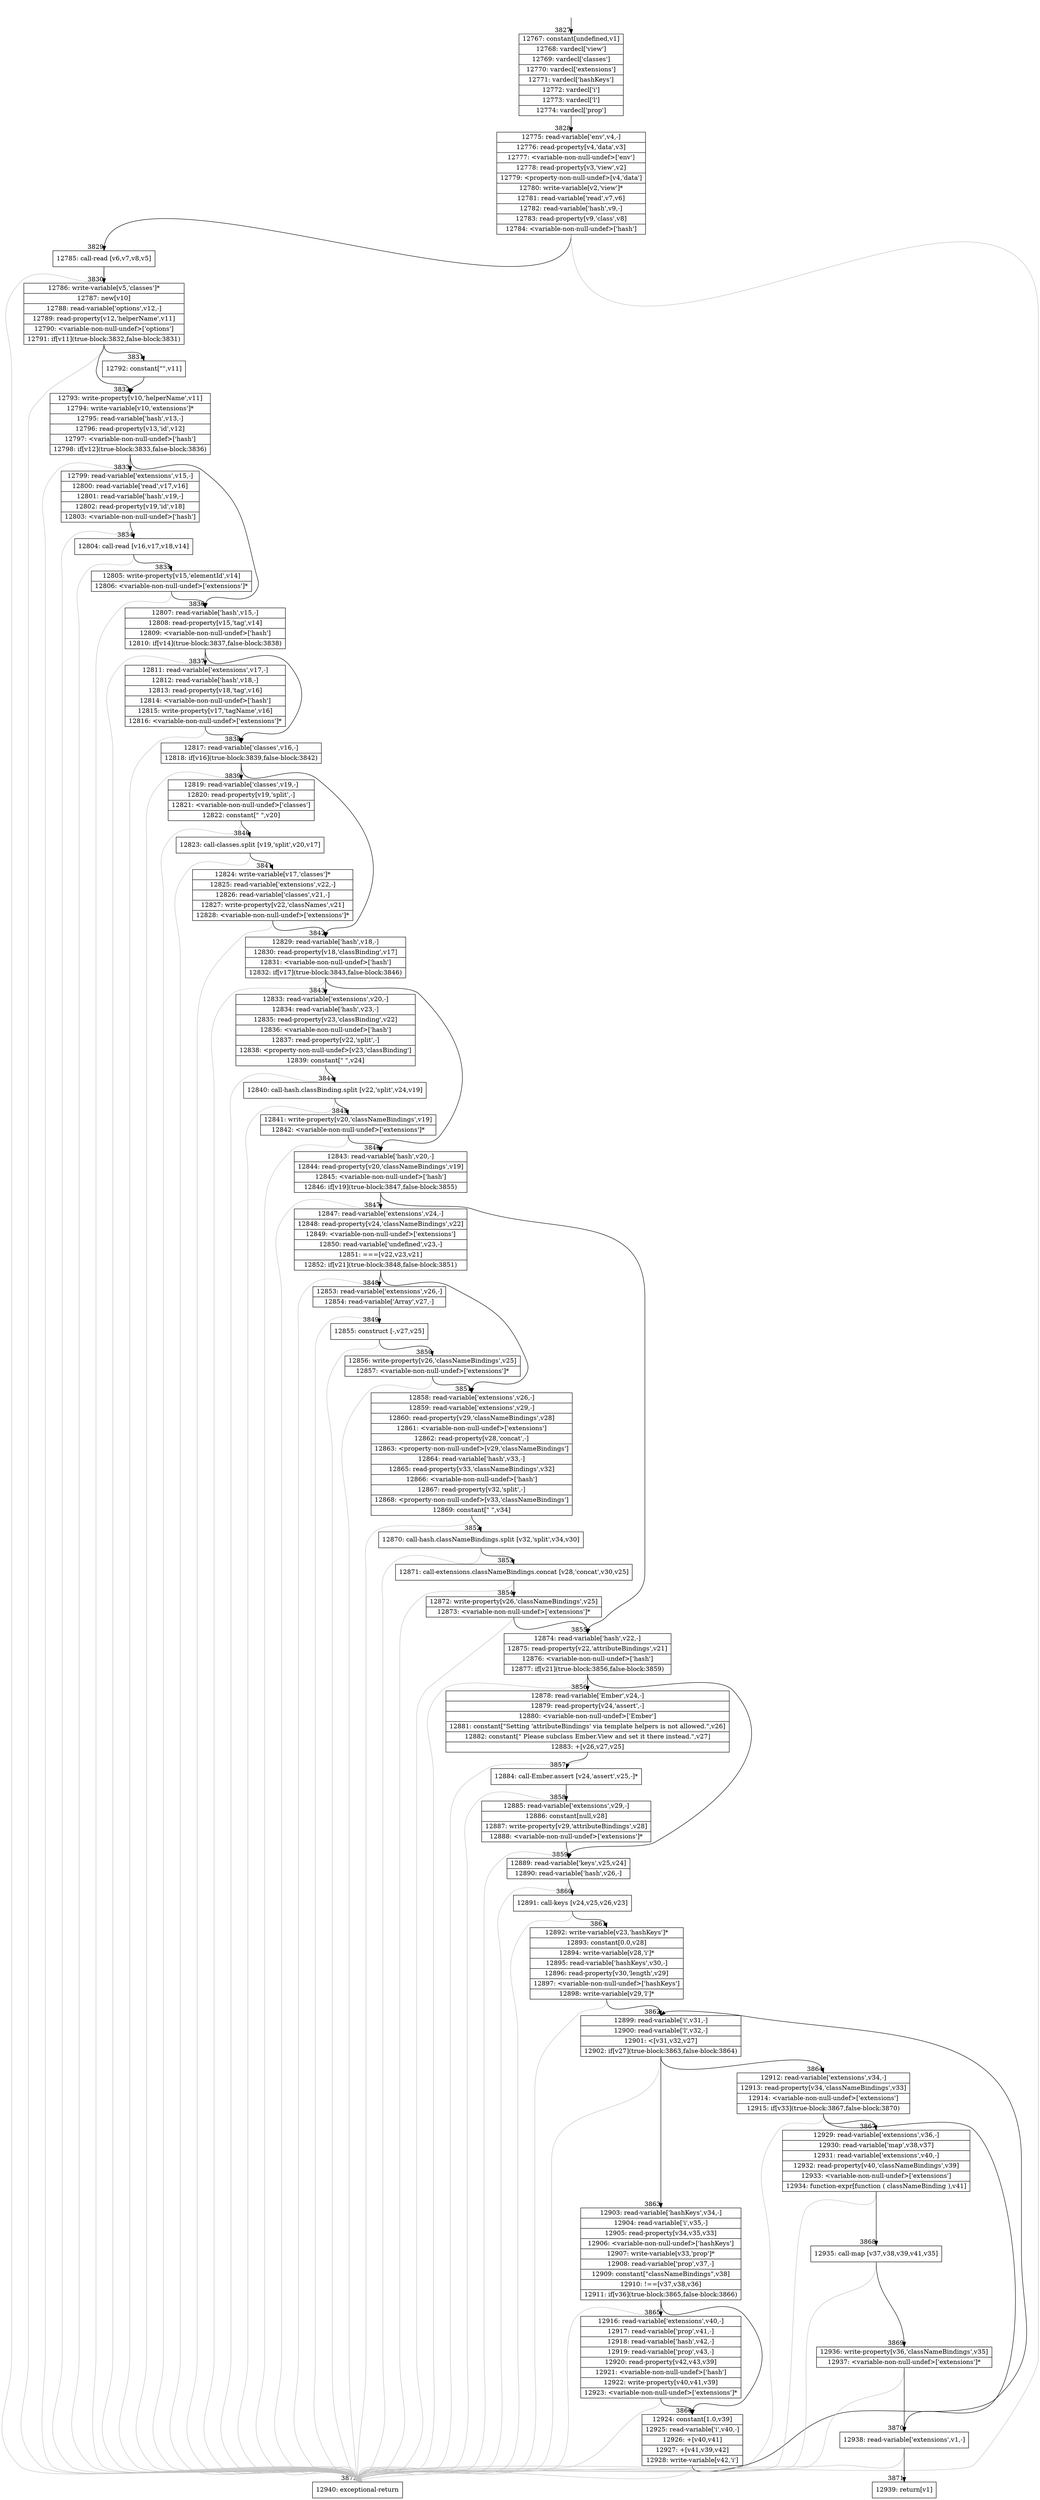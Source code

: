 digraph {
rankdir="TD"
BB_entry306[shape=none,label=""];
BB_entry306 -> BB3827 [tailport=s, headport=n, headlabel="    3827"]
BB3827 [shape=record label="{12767: constant[undefined,v1]|12768: vardecl['view']|12769: vardecl['classes']|12770: vardecl['extensions']|12771: vardecl['hashKeys']|12772: vardecl['i']|12773: vardecl['l']|12774: vardecl['prop']}" ] 
BB3827 -> BB3828 [tailport=s, headport=n, headlabel="      3828"]
BB3828 [shape=record label="{12775: read-variable['env',v4,-]|12776: read-property[v4,'data',v3]|12777: \<variable-non-null-undef\>['env']|12778: read-property[v3,'view',v2]|12779: \<property-non-null-undef\>[v4,'data']|12780: write-variable[v2,'view']*|12781: read-variable['read',v7,v6]|12782: read-variable['hash',v9,-]|12783: read-property[v9,'class',v8]|12784: \<variable-non-null-undef\>['hash']}" ] 
BB3828 -> BB3829 [tailport=s, headport=n, headlabel="      3829"]
BB3828 -> BB3872 [tailport=s, headport=n, color=gray, headlabel="      3872"]
BB3829 [shape=record label="{12785: call-read [v6,v7,v8,v5]}" ] 
BB3829 -> BB3830 [tailport=s, headport=n, headlabel="      3830"]
BB3829 -> BB3872 [tailport=s, headport=n, color=gray]
BB3830 [shape=record label="{12786: write-variable[v5,'classes']*|12787: new[v10]|12788: read-variable['options',v12,-]|12789: read-property[v12,'helperName',v11]|12790: \<variable-non-null-undef\>['options']|12791: if[v11](true-block:3832,false-block:3831)}" ] 
BB3830 -> BB3832 [tailport=s, headport=n, headlabel="      3832"]
BB3830 -> BB3831 [tailport=s, headport=n, headlabel="      3831"]
BB3830 -> BB3872 [tailport=s, headport=n, color=gray]
BB3831 [shape=record label="{12792: constant[\"\",v11]}" ] 
BB3831 -> BB3832 [tailport=s, headport=n]
BB3832 [shape=record label="{12793: write-property[v10,'helperName',v11]|12794: write-variable[v10,'extensions']*|12795: read-variable['hash',v13,-]|12796: read-property[v13,'id',v12]|12797: \<variable-non-null-undef\>['hash']|12798: if[v12](true-block:3833,false-block:3836)}" ] 
BB3832 -> BB3833 [tailport=s, headport=n, headlabel="      3833"]
BB3832 -> BB3836 [tailport=s, headport=n, headlabel="      3836"]
BB3832 -> BB3872 [tailport=s, headport=n, color=gray]
BB3833 [shape=record label="{12799: read-variable['extensions',v15,-]|12800: read-variable['read',v17,v16]|12801: read-variable['hash',v19,-]|12802: read-property[v19,'id',v18]|12803: \<variable-non-null-undef\>['hash']}" ] 
BB3833 -> BB3834 [tailport=s, headport=n, headlabel="      3834"]
BB3833 -> BB3872 [tailport=s, headport=n, color=gray]
BB3834 [shape=record label="{12804: call-read [v16,v17,v18,v14]}" ] 
BB3834 -> BB3835 [tailport=s, headport=n, headlabel="      3835"]
BB3834 -> BB3872 [tailport=s, headport=n, color=gray]
BB3835 [shape=record label="{12805: write-property[v15,'elementId',v14]|12806: \<variable-non-null-undef\>['extensions']*}" ] 
BB3835 -> BB3836 [tailport=s, headport=n]
BB3835 -> BB3872 [tailport=s, headport=n, color=gray]
BB3836 [shape=record label="{12807: read-variable['hash',v15,-]|12808: read-property[v15,'tag',v14]|12809: \<variable-non-null-undef\>['hash']|12810: if[v14](true-block:3837,false-block:3838)}" ] 
BB3836 -> BB3837 [tailport=s, headport=n, headlabel="      3837"]
BB3836 -> BB3838 [tailport=s, headport=n, headlabel="      3838"]
BB3836 -> BB3872 [tailport=s, headport=n, color=gray]
BB3837 [shape=record label="{12811: read-variable['extensions',v17,-]|12812: read-variable['hash',v18,-]|12813: read-property[v18,'tag',v16]|12814: \<variable-non-null-undef\>['hash']|12815: write-property[v17,'tagName',v16]|12816: \<variable-non-null-undef\>['extensions']*}" ] 
BB3837 -> BB3838 [tailport=s, headport=n]
BB3837 -> BB3872 [tailport=s, headport=n, color=gray]
BB3838 [shape=record label="{12817: read-variable['classes',v16,-]|12818: if[v16](true-block:3839,false-block:3842)}" ] 
BB3838 -> BB3839 [tailport=s, headport=n, headlabel="      3839"]
BB3838 -> BB3842 [tailport=s, headport=n, headlabel="      3842"]
BB3838 -> BB3872 [tailport=s, headport=n, color=gray]
BB3839 [shape=record label="{12819: read-variable['classes',v19,-]|12820: read-property[v19,'split',-]|12821: \<variable-non-null-undef\>['classes']|12822: constant[\" \",v20]}" ] 
BB3839 -> BB3840 [tailport=s, headport=n, headlabel="      3840"]
BB3839 -> BB3872 [tailport=s, headport=n, color=gray]
BB3840 [shape=record label="{12823: call-classes.split [v19,'split',v20,v17]}" ] 
BB3840 -> BB3841 [tailport=s, headport=n, headlabel="      3841"]
BB3840 -> BB3872 [tailport=s, headport=n, color=gray]
BB3841 [shape=record label="{12824: write-variable[v17,'classes']*|12825: read-variable['extensions',v22,-]|12826: read-variable['classes',v21,-]|12827: write-property[v22,'classNames',v21]|12828: \<variable-non-null-undef\>['extensions']*}" ] 
BB3841 -> BB3842 [tailport=s, headport=n]
BB3841 -> BB3872 [tailport=s, headport=n, color=gray]
BB3842 [shape=record label="{12829: read-variable['hash',v18,-]|12830: read-property[v18,'classBinding',v17]|12831: \<variable-non-null-undef\>['hash']|12832: if[v17](true-block:3843,false-block:3846)}" ] 
BB3842 -> BB3843 [tailport=s, headport=n, headlabel="      3843"]
BB3842 -> BB3846 [tailport=s, headport=n, headlabel="      3846"]
BB3842 -> BB3872 [tailport=s, headport=n, color=gray]
BB3843 [shape=record label="{12833: read-variable['extensions',v20,-]|12834: read-variable['hash',v23,-]|12835: read-property[v23,'classBinding',v22]|12836: \<variable-non-null-undef\>['hash']|12837: read-property[v22,'split',-]|12838: \<property-non-null-undef\>[v23,'classBinding']|12839: constant[\" \",v24]}" ] 
BB3843 -> BB3844 [tailport=s, headport=n, headlabel="      3844"]
BB3843 -> BB3872 [tailport=s, headport=n, color=gray]
BB3844 [shape=record label="{12840: call-hash.classBinding.split [v22,'split',v24,v19]}" ] 
BB3844 -> BB3845 [tailport=s, headport=n, headlabel="      3845"]
BB3844 -> BB3872 [tailport=s, headport=n, color=gray]
BB3845 [shape=record label="{12841: write-property[v20,'classNameBindings',v19]|12842: \<variable-non-null-undef\>['extensions']*}" ] 
BB3845 -> BB3846 [tailport=s, headport=n]
BB3845 -> BB3872 [tailport=s, headport=n, color=gray]
BB3846 [shape=record label="{12843: read-variable['hash',v20,-]|12844: read-property[v20,'classNameBindings',v19]|12845: \<variable-non-null-undef\>['hash']|12846: if[v19](true-block:3847,false-block:3855)}" ] 
BB3846 -> BB3847 [tailport=s, headport=n, headlabel="      3847"]
BB3846 -> BB3855 [tailport=s, headport=n, headlabel="      3855"]
BB3846 -> BB3872 [tailport=s, headport=n, color=gray]
BB3847 [shape=record label="{12847: read-variable['extensions',v24,-]|12848: read-property[v24,'classNameBindings',v22]|12849: \<variable-non-null-undef\>['extensions']|12850: read-variable['undefined',v23,-]|12851: ===[v22,v23,v21]|12852: if[v21](true-block:3848,false-block:3851)}" ] 
BB3847 -> BB3848 [tailport=s, headport=n, headlabel="      3848"]
BB3847 -> BB3851 [tailport=s, headport=n, headlabel="      3851"]
BB3847 -> BB3872 [tailport=s, headport=n, color=gray]
BB3848 [shape=record label="{12853: read-variable['extensions',v26,-]|12854: read-variable['Array',v27,-]}" ] 
BB3848 -> BB3849 [tailport=s, headport=n, headlabel="      3849"]
BB3848 -> BB3872 [tailport=s, headport=n, color=gray]
BB3849 [shape=record label="{12855: construct [-,v27,v25]}" ] 
BB3849 -> BB3850 [tailport=s, headport=n, headlabel="      3850"]
BB3849 -> BB3872 [tailport=s, headport=n, color=gray]
BB3850 [shape=record label="{12856: write-property[v26,'classNameBindings',v25]|12857: \<variable-non-null-undef\>['extensions']*}" ] 
BB3850 -> BB3851 [tailport=s, headport=n]
BB3850 -> BB3872 [tailport=s, headport=n, color=gray]
BB3851 [shape=record label="{12858: read-variable['extensions',v26,-]|12859: read-variable['extensions',v29,-]|12860: read-property[v29,'classNameBindings',v28]|12861: \<variable-non-null-undef\>['extensions']|12862: read-property[v28,'concat',-]|12863: \<property-non-null-undef\>[v29,'classNameBindings']|12864: read-variable['hash',v33,-]|12865: read-property[v33,'classNameBindings',v32]|12866: \<variable-non-null-undef\>['hash']|12867: read-property[v32,'split',-]|12868: \<property-non-null-undef\>[v33,'classNameBindings']|12869: constant[\" \",v34]}" ] 
BB3851 -> BB3852 [tailport=s, headport=n, headlabel="      3852"]
BB3851 -> BB3872 [tailport=s, headport=n, color=gray]
BB3852 [shape=record label="{12870: call-hash.classNameBindings.split [v32,'split',v34,v30]}" ] 
BB3852 -> BB3853 [tailport=s, headport=n, headlabel="      3853"]
BB3852 -> BB3872 [tailport=s, headport=n, color=gray]
BB3853 [shape=record label="{12871: call-extensions.classNameBindings.concat [v28,'concat',v30,v25]}" ] 
BB3853 -> BB3854 [tailport=s, headport=n, headlabel="      3854"]
BB3853 -> BB3872 [tailport=s, headport=n, color=gray]
BB3854 [shape=record label="{12872: write-property[v26,'classNameBindings',v25]|12873: \<variable-non-null-undef\>['extensions']*}" ] 
BB3854 -> BB3855 [tailport=s, headport=n]
BB3854 -> BB3872 [tailport=s, headport=n, color=gray]
BB3855 [shape=record label="{12874: read-variable['hash',v22,-]|12875: read-property[v22,'attributeBindings',v21]|12876: \<variable-non-null-undef\>['hash']|12877: if[v21](true-block:3856,false-block:3859)}" ] 
BB3855 -> BB3856 [tailport=s, headport=n, headlabel="      3856"]
BB3855 -> BB3859 [tailport=s, headport=n, headlabel="      3859"]
BB3855 -> BB3872 [tailport=s, headport=n, color=gray]
BB3856 [shape=record label="{12878: read-variable['Ember',v24,-]|12879: read-property[v24,'assert',-]|12880: \<variable-non-null-undef\>['Ember']|12881: constant[\"Setting 'attributeBindings' via template helpers is not allowed.\",v26]|12882: constant[\" Please subclass Ember.View and set it there instead.\",v27]|12883: +[v26,v27,v25]}" ] 
BB3856 -> BB3857 [tailport=s, headport=n, headlabel="      3857"]
BB3856 -> BB3872 [tailport=s, headport=n, color=gray]
BB3857 [shape=record label="{12884: call-Ember.assert [v24,'assert',v25,-]*}" ] 
BB3857 -> BB3858 [tailport=s, headport=n, headlabel="      3858"]
BB3857 -> BB3872 [tailport=s, headport=n, color=gray]
BB3858 [shape=record label="{12885: read-variable['extensions',v29,-]|12886: constant[null,v28]|12887: write-property[v29,'attributeBindings',v28]|12888: \<variable-non-null-undef\>['extensions']*}" ] 
BB3858 -> BB3859 [tailport=s, headport=n]
BB3858 -> BB3872 [tailport=s, headport=n, color=gray]
BB3859 [shape=record label="{12889: read-variable['keys',v25,v24]|12890: read-variable['hash',v26,-]}" ] 
BB3859 -> BB3860 [tailport=s, headport=n, headlabel="      3860"]
BB3859 -> BB3872 [tailport=s, headport=n, color=gray]
BB3860 [shape=record label="{12891: call-keys [v24,v25,v26,v23]}" ] 
BB3860 -> BB3861 [tailport=s, headport=n, headlabel="      3861"]
BB3860 -> BB3872 [tailport=s, headport=n, color=gray]
BB3861 [shape=record label="{12892: write-variable[v23,'hashKeys']*|12893: constant[0.0,v28]|12894: write-variable[v28,'i']*|12895: read-variable['hashKeys',v30,-]|12896: read-property[v30,'length',v29]|12897: \<variable-non-null-undef\>['hashKeys']|12898: write-variable[v29,'l']*}" ] 
BB3861 -> BB3862 [tailport=s, headport=n, headlabel="      3862"]
BB3861 -> BB3872 [tailport=s, headport=n, color=gray]
BB3862 [shape=record label="{12899: read-variable['i',v31,-]|12900: read-variable['l',v32,-]|12901: \<[v31,v32,v27]|12902: if[v27](true-block:3863,false-block:3864)}" ] 
BB3862 -> BB3863 [tailport=s, headport=n, headlabel="      3863"]
BB3862 -> BB3864 [tailport=s, headport=n, headlabel="      3864"]
BB3862 -> BB3872 [tailport=s, headport=n, color=gray]
BB3863 [shape=record label="{12903: read-variable['hashKeys',v34,-]|12904: read-variable['i',v35,-]|12905: read-property[v34,v35,v33]|12906: \<variable-non-null-undef\>['hashKeys']|12907: write-variable[v33,'prop']*|12908: read-variable['prop',v37,-]|12909: constant[\"classNameBindings\",v38]|12910: !==[v37,v38,v36]|12911: if[v36](true-block:3865,false-block:3866)}" ] 
BB3863 -> BB3865 [tailport=s, headport=n, headlabel="      3865"]
BB3863 -> BB3866 [tailport=s, headport=n, headlabel="      3866"]
BB3863 -> BB3872 [tailport=s, headport=n, color=gray]
BB3864 [shape=record label="{12912: read-variable['extensions',v34,-]|12913: read-property[v34,'classNameBindings',v33]|12914: \<variable-non-null-undef\>['extensions']|12915: if[v33](true-block:3867,false-block:3870)}" ] 
BB3864 -> BB3867 [tailport=s, headport=n, headlabel="      3867"]
BB3864 -> BB3870 [tailport=s, headport=n, headlabel="      3870"]
BB3864 -> BB3872 [tailport=s, headport=n, color=gray]
BB3865 [shape=record label="{12916: read-variable['extensions',v40,-]|12917: read-variable['prop',v41,-]|12918: read-variable['hash',v42,-]|12919: read-variable['prop',v43,-]|12920: read-property[v42,v43,v39]|12921: \<variable-non-null-undef\>['hash']|12922: write-property[v40,v41,v39]|12923: \<variable-non-null-undef\>['extensions']*}" ] 
BB3865 -> BB3866 [tailport=s, headport=n]
BB3865 -> BB3872 [tailport=s, headport=n, color=gray]
BB3866 [shape=record label="{12924: constant[1.0,v39]|12925: read-variable['i',v40,-]|12926: +[v40,v41]|12927: +[v41,v39,v42]|12928: write-variable[v42,'i']}" ] 
BB3866 -> BB3862 [tailport=s, headport=n]
BB3866 -> BB3872 [tailport=s, headport=n, color=gray]
BB3867 [shape=record label="{12929: read-variable['extensions',v36,-]|12930: read-variable['map',v38,v37]|12931: read-variable['extensions',v40,-]|12932: read-property[v40,'classNameBindings',v39]|12933: \<variable-non-null-undef\>['extensions']|12934: function-expr[function ( classNameBinding ),v41]}" ] 
BB3867 -> BB3868 [tailport=s, headport=n, headlabel="      3868"]
BB3867 -> BB3872 [tailport=s, headport=n, color=gray]
BB3868 [shape=record label="{12935: call-map [v37,v38,v39,v41,v35]}" ] 
BB3868 -> BB3869 [tailport=s, headport=n, headlabel="      3869"]
BB3868 -> BB3872 [tailport=s, headport=n, color=gray]
BB3869 [shape=record label="{12936: write-property[v36,'classNameBindings',v35]|12937: \<variable-non-null-undef\>['extensions']*}" ] 
BB3869 -> BB3870 [tailport=s, headport=n]
BB3869 -> BB3872 [tailport=s, headport=n, color=gray]
BB3870 [shape=record label="{12938: read-variable['extensions',v1,-]}" ] 
BB3870 -> BB3871 [tailport=s, headport=n, headlabel="      3871"]
BB3870 -> BB3872 [tailport=s, headport=n, color=gray]
BB3871 [shape=record label="{12939: return[v1]}" ] 
BB3872 [shape=record label="{12940: exceptional-return}" ] 
//#$~ 7256
}
